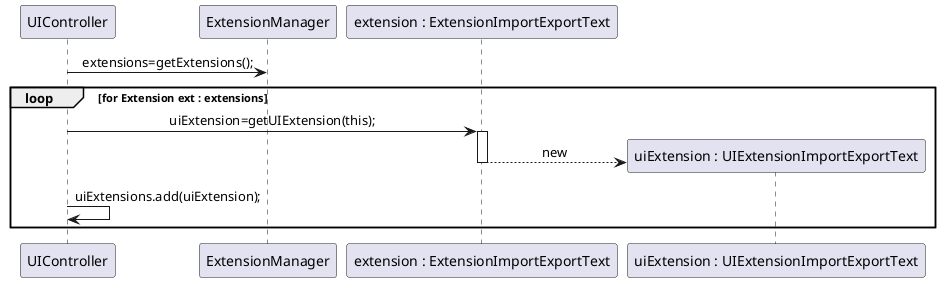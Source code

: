 @startuml ipc04_2_design_part2.png

skinparam sequenceMessageAlign center

participant UIController as UIC
participant ExtensionManager as ExtM
participant "extension : ExtensionImportExportText" as EImportExportText
participant "uiExtension : UIExtensionImportExportText" as UIExt


  UIC -> ExtM : extensions=getExtensions();
  loop for Extension ext : extensions
        UIC -> EImportExportText : uiExtension=getUIExtension(this);
  	activate EImportExportText
  	create UIExt
  	EImportExportText --> UIExt : new
  	deactivate EImportExportText
  	UIC -> UIC : uiExtensions.add(uiExtension);
  end

@enduml
